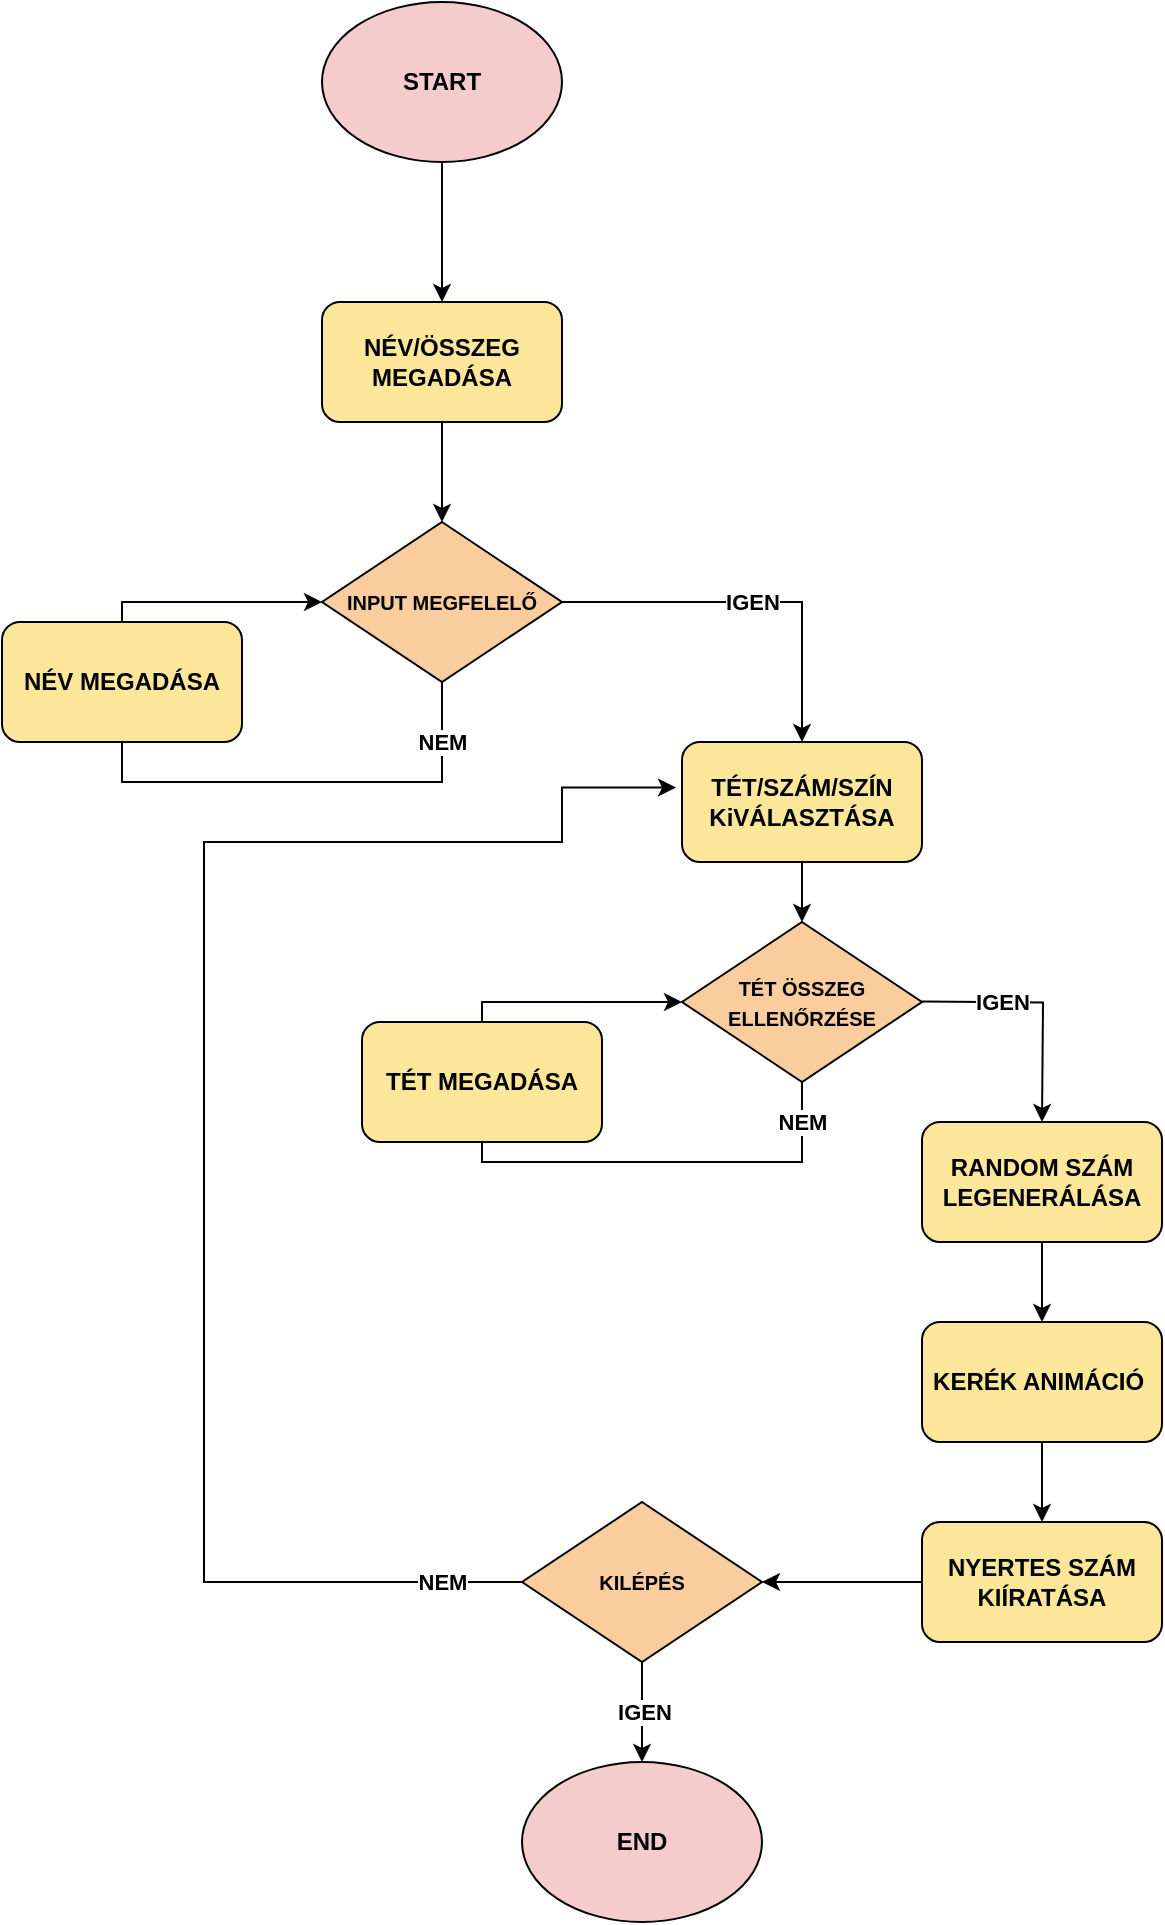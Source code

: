 <mxfile version="25.0.1" pages="2">
  <diagram name="1 oldal" id="Z7JoF9Mt8MUnc5SsNRck">
    <mxGraphModel dx="3585" dy="1845" grid="1" gridSize="10" guides="1" tooltips="1" connect="1" arrows="1" fold="1" page="1" pageScale="1" pageWidth="827" pageHeight="1169" math="0" shadow="0">
      <root>
        <mxCell id="0" />
        <mxCell id="1" parent="0" />
        <mxCell id="GdVLOWbao8yWo_O-EaV6-11" style="edgeStyle=orthogonalEdgeStyle;rounded=0;orthogonalLoop=1;jettySize=auto;html=1;entryX=0.5;entryY=0;entryDx=0;entryDy=0;" parent="1" source="GdVLOWbao8yWo_O-EaV6-4" target="GdVLOWbao8yWo_O-EaV6-6" edge="1">
          <mxGeometry relative="1" as="geometry" />
        </mxCell>
        <mxCell id="GdVLOWbao8yWo_O-EaV6-4" value="&lt;b&gt;START&lt;/b&gt;" style="ellipse;whiteSpace=wrap;html=1;fillColor=#f4cccb;" parent="1" vertex="1">
          <mxGeometry x="340" y="40" width="120" height="80" as="geometry" />
        </mxCell>
        <mxCell id="GdVLOWbao8yWo_O-EaV6-10" style="edgeStyle=orthogonalEdgeStyle;rounded=0;orthogonalLoop=1;jettySize=auto;html=1;entryX=0.5;entryY=0;entryDx=0;entryDy=0;" parent="1" source="GdVLOWbao8yWo_O-EaV6-6" target="GdVLOWbao8yWo_O-EaV6-8" edge="1">
          <mxGeometry relative="1" as="geometry" />
        </mxCell>
        <mxCell id="GdVLOWbao8yWo_O-EaV6-6" value="NÉV/ÖSSZEG&lt;br&gt;MEGADÁSA" style="rounded=1;whiteSpace=wrap;html=1;fontStyle=1;fillColor=#fbe69a;" parent="1" vertex="1">
          <mxGeometry x="340" y="190" width="120" height="60" as="geometry" />
        </mxCell>
        <mxCell id="GdVLOWbao8yWo_O-EaV6-12" value="NEM" style="edgeStyle=orthogonalEdgeStyle;rounded=0;orthogonalLoop=1;jettySize=auto;html=1;entryX=0;entryY=0.5;entryDx=0;entryDy=0;fontStyle=1" parent="1" source="GdVLOWbao8yWo_O-EaV6-8" target="GdVLOWbao8yWo_O-EaV6-8" edge="1">
          <mxGeometry x="-0.85" relative="1" as="geometry">
            <mxPoint x="280" y="220" as="targetPoint" />
            <Array as="points">
              <mxPoint x="400" y="430" />
              <mxPoint x="240" y="430" />
              <mxPoint x="240" y="340" />
            </Array>
            <mxPoint as="offset" />
          </mxGeometry>
        </mxCell>
        <mxCell id="GdVLOWbao8yWo_O-EaV6-15" value="IGEN" style="edgeStyle=orthogonalEdgeStyle;rounded=0;orthogonalLoop=1;jettySize=auto;html=1;entryX=0.5;entryY=0;entryDx=0;entryDy=0;fontStyle=1" parent="1" source="GdVLOWbao8yWo_O-EaV6-8" target="GdVLOWbao8yWo_O-EaV6-14" edge="1">
          <mxGeometry relative="1" as="geometry">
            <mxPoint as="offset" />
          </mxGeometry>
        </mxCell>
        <mxCell id="GdVLOWbao8yWo_O-EaV6-8" value="&lt;font style=&quot;font-size: 10px;&quot;&gt;INPUT MEGFELELŐ&lt;/font&gt;" style="rhombus;whiteSpace=wrap;html=1;fillColor=#facd9f;fontStyle=1" parent="1" vertex="1">
          <mxGeometry x="340" y="300" width="120" height="80" as="geometry" />
        </mxCell>
        <mxCell id="GdVLOWbao8yWo_O-EaV6-17" style="edgeStyle=orthogonalEdgeStyle;rounded=0;orthogonalLoop=1;jettySize=auto;html=1;entryX=0.5;entryY=0;entryDx=0;entryDy=0;" parent="1" source="GdVLOWbao8yWo_O-EaV6-14" target="GdVLOWbao8yWo_O-EaV6-16" edge="1">
          <mxGeometry relative="1" as="geometry" />
        </mxCell>
        <mxCell id="GdVLOWbao8yWo_O-EaV6-14" value="TÉT/SZÁM/SZÍN&lt;br&gt;KiVÁLASZTÁSA" style="rounded=1;whiteSpace=wrap;html=1;fillColor=#fbe69a;strokeColor=#000000;fontStyle=1" parent="1" vertex="1">
          <mxGeometry x="520" y="410" width="120" height="60" as="geometry" />
        </mxCell>
        <mxCell id="GdVLOWbao8yWo_O-EaV6-30" value="NEM" style="edgeStyle=orthogonalEdgeStyle;rounded=0;orthogonalLoop=1;jettySize=auto;html=1;entryX=0;entryY=0.5;entryDx=0;entryDy=0;fontStyle=1" parent="1" source="GdVLOWbao8yWo_O-EaV6-16" target="GdVLOWbao8yWo_O-EaV6-16" edge="1">
          <mxGeometry x="-0.895" relative="1" as="geometry">
            <mxPoint x="460" y="540" as="targetPoint" />
            <Array as="points">
              <mxPoint x="580" y="620" />
              <mxPoint x="420" y="620" />
              <mxPoint x="420" y="540" />
            </Array>
            <mxPoint as="offset" />
          </mxGeometry>
        </mxCell>
        <mxCell id="GdVLOWbao8yWo_O-EaV6-39" value="IGEN" style="edgeStyle=orthogonalEdgeStyle;rounded=0;orthogonalLoop=1;jettySize=auto;html=1;fontStyle=1" parent="1" edge="1">
          <mxGeometry x="-0.335" relative="1" as="geometry">
            <mxPoint x="700" y="600" as="targetPoint" />
            <mxPoint x="640.0" y="539.75" as="sourcePoint" />
            <mxPoint as="offset" />
          </mxGeometry>
        </mxCell>
        <mxCell id="GdVLOWbao8yWo_O-EaV6-16" value="&lt;font style=&quot;font-size: 10px;&quot;&gt;TÉT ÖSSZEG ELLENŐRZÉSE&lt;/font&gt;" style="rhombus;whiteSpace=wrap;html=1;fillColor=#facd9f;fontStyle=1" parent="1" vertex="1">
          <mxGeometry x="520" y="500" width="120" height="80" as="geometry" />
        </mxCell>
        <mxCell id="GdVLOWbao8yWo_O-EaV6-23" style="edgeStyle=orthogonalEdgeStyle;rounded=0;orthogonalLoop=1;jettySize=auto;html=1;entryX=0.5;entryY=0;entryDx=0;entryDy=0;" parent="1" source="GdVLOWbao8yWo_O-EaV6-19" target="GdVLOWbao8yWo_O-EaV6-22" edge="1">
          <mxGeometry relative="1" as="geometry" />
        </mxCell>
        <mxCell id="GdVLOWbao8yWo_O-EaV6-19" value="RANDOM SZÁM LEGENERÁLÁSA" style="rounded=1;whiteSpace=wrap;html=1;fillColor=#fbe69a;strokeColor=#000000;fontStyle=1" parent="1" vertex="1">
          <mxGeometry x="640" y="600" width="120" height="60" as="geometry" />
        </mxCell>
        <mxCell id="GdVLOWbao8yWo_O-EaV6-20" style="edgeStyle=orthogonalEdgeStyle;rounded=0;orthogonalLoop=1;jettySize=auto;html=1;exitX=0.5;exitY=1;exitDx=0;exitDy=0;" parent="1" source="GdVLOWbao8yWo_O-EaV6-16" target="GdVLOWbao8yWo_O-EaV6-16" edge="1">
          <mxGeometry relative="1" as="geometry" />
        </mxCell>
        <mxCell id="GdVLOWbao8yWo_O-EaV6-28" style="edgeStyle=orthogonalEdgeStyle;rounded=0;orthogonalLoop=1;jettySize=auto;html=1;entryX=0.5;entryY=0;entryDx=0;entryDy=0;" parent="1" source="GdVLOWbao8yWo_O-EaV6-22" target="GdVLOWbao8yWo_O-EaV6-24" edge="1">
          <mxGeometry relative="1" as="geometry" />
        </mxCell>
        <mxCell id="GdVLOWbao8yWo_O-EaV6-22" value="KERÉK ANIMÁCIÓ&amp;nbsp;" style="rounded=1;whiteSpace=wrap;html=1;fillColor=#fbe69a;strokeColor=#000000;fontStyle=1" parent="1" vertex="1">
          <mxGeometry x="640" y="700" width="120" height="60" as="geometry" />
        </mxCell>
        <mxCell id="GdVLOWbao8yWo_O-EaV6-43" style="edgeStyle=orthogonalEdgeStyle;rounded=0;orthogonalLoop=1;jettySize=auto;html=1;entryX=1;entryY=0.5;entryDx=0;entryDy=0;" parent="1" source="GdVLOWbao8yWo_O-EaV6-24" target="GdVLOWbao8yWo_O-EaV6-42" edge="1">
          <mxGeometry relative="1" as="geometry" />
        </mxCell>
        <mxCell id="GdVLOWbao8yWo_O-EaV6-24" value="NYERTES SZÁM KIÍRATÁSA" style="rounded=1;whiteSpace=wrap;html=1;fillColor=#fbe69a;strokeColor=#000000;fontStyle=1" parent="1" vertex="1">
          <mxGeometry x="640" y="800" width="120" height="60" as="geometry" />
        </mxCell>
        <mxCell id="GdVLOWbao8yWo_O-EaV6-34" value="TÉT MEGADÁSA" style="rounded=1;whiteSpace=wrap;html=1;fillColor=#fbe69a;strokeColor=#000000;fontStyle=1" parent="1" vertex="1">
          <mxGeometry x="360" y="550" width="120" height="60" as="geometry" />
        </mxCell>
        <mxCell id="GdVLOWbao8yWo_O-EaV6-40" value="NÉV MEGADÁSA" style="rounded=1;whiteSpace=wrap;html=1;fillColor=#fbe69a;strokeColor=#000000;fontStyle=1" parent="1" vertex="1">
          <mxGeometry x="180" y="350" width="120" height="60" as="geometry" />
        </mxCell>
        <mxCell id="GdVLOWbao8yWo_O-EaV6-44" value="IGEN" style="edgeStyle=orthogonalEdgeStyle;rounded=0;orthogonalLoop=1;jettySize=auto;html=1;fontStyle=1" parent="1" source="GdVLOWbao8yWo_O-EaV6-42" edge="1">
          <mxGeometry relative="1" as="geometry">
            <mxPoint x="500" y="920" as="targetPoint" />
          </mxGeometry>
        </mxCell>
        <mxCell id="GdVLOWbao8yWo_O-EaV6-46" value="NEM" style="edgeStyle=orthogonalEdgeStyle;rounded=0;orthogonalLoop=1;jettySize=auto;html=1;entryX=-0.025;entryY=0.38;entryDx=0;entryDy=0;entryPerimeter=0;fontStyle=1" parent="1" source="GdVLOWbao8yWo_O-EaV6-42" target="GdVLOWbao8yWo_O-EaV6-14" edge="1">
          <mxGeometry x="-0.899" relative="1" as="geometry">
            <mxPoint x="280" y="460" as="targetPoint" />
            <Array as="points">
              <mxPoint x="281" y="830" />
              <mxPoint x="281" y="460" />
              <mxPoint x="460" y="460" />
              <mxPoint x="460" y="433" />
            </Array>
            <mxPoint as="offset" />
          </mxGeometry>
        </mxCell>
        <mxCell id="GdVLOWbao8yWo_O-EaV6-42" value="&lt;font style=&quot;font-size: 10px;&quot;&gt;KILÉPÉS&lt;/font&gt;" style="rhombus;whiteSpace=wrap;html=1;fillColor=#facd9f;fontStyle=1" parent="1" vertex="1">
          <mxGeometry x="440" y="790" width="120" height="80" as="geometry" />
        </mxCell>
        <mxCell id="GdVLOWbao8yWo_O-EaV6-45" value="&lt;b&gt;END&lt;/b&gt;" style="ellipse;whiteSpace=wrap;html=1;fillColor=#f4cccb;" parent="1" vertex="1">
          <mxGeometry x="440" y="920" width="120" height="80" as="geometry" />
        </mxCell>
      </root>
    </mxGraphModel>
  </diagram>
  <diagram id="ReeC68f05V3XnxSyLePB" name="2 oldal">
    <mxGraphModel dx="819" dy="422" grid="1" gridSize="10" guides="1" tooltips="1" connect="1" arrows="1" fold="1" page="1" pageScale="1" pageWidth="827" pageHeight="1169" math="0" shadow="0">
      <root>
        <mxCell id="0" />
        <mxCell id="1" parent="0" />
        <mxCell id="iR67hdQhVivsL5V8t71x-1" style="edgeStyle=orthogonalEdgeStyle;rounded=0;orthogonalLoop=1;jettySize=auto;html=1;entryX=0.5;entryY=0;entryDx=0;entryDy=0;" edge="1" parent="1" source="iR67hdQhVivsL5V8t71x-2">
          <mxGeometry relative="1" as="geometry">
            <mxPoint x="400" y="280" as="targetPoint" />
          </mxGeometry>
        </mxCell>
        <mxCell id="iR67hdQhVivsL5V8t71x-2" value="&lt;b&gt;START&lt;/b&gt;" style="ellipse;whiteSpace=wrap;html=1;fillColor=#f4cccb;" vertex="1" parent="1">
          <mxGeometry x="340" y="40" width="120" height="80" as="geometry" />
        </mxCell>
        <mxCell id="iR67hdQhVivsL5V8t71x-3" style="edgeStyle=orthogonalEdgeStyle;rounded=0;orthogonalLoop=1;jettySize=auto;html=1;entryX=0.5;entryY=0;entryDx=0;entryDy=0;" edge="1" parent="1">
          <mxGeometry relative="1" as="geometry">
            <mxPoint x="399.71" y="240" as="sourcePoint" />
            <mxPoint x="399.71" y="380" as="targetPoint" />
          </mxGeometry>
        </mxCell>
        <mxCell id="iR67hdQhVivsL5V8t71x-6" value="IGEN" style="edgeStyle=orthogonalEdgeStyle;rounded=0;orthogonalLoop=1;jettySize=auto;html=1;entryX=0.5;entryY=0;entryDx=0;entryDy=0;fontStyle=1" edge="1" parent="1" source="iR67hdQhVivsL5V8t71x-7">
          <mxGeometry relative="1" as="geometry">
            <mxPoint as="offset" />
            <mxPoint x="580" y="590" as="targetPoint" />
          </mxGeometry>
        </mxCell>
        <mxCell id="iR67hdQhVivsL5V8t71x-32" style="edgeStyle=orthogonalEdgeStyle;rounded=0;orthogonalLoop=1;jettySize=auto;html=1;entryX=0.407;entryY=0.963;entryDx=0;entryDy=0;entryPerimeter=0;" edge="1" parent="1" source="iR67hdQhVivsL5V8t71x-7" target="iR67hdQhVivsL5V8t71x-30">
          <mxGeometry relative="1" as="geometry">
            <mxPoint x="220" y="630" as="targetPoint" />
            <Array as="points">
              <mxPoint x="400" y="620" />
              <mxPoint x="229" y="620" />
            </Array>
          </mxGeometry>
        </mxCell>
        <mxCell id="iR67hdQhVivsL5V8t71x-7" value="&lt;font style=&quot;font-size: 9px;&quot;&gt;if (int.TryParse(usrBal))&lt;/font&gt;" style="rhombus;whiteSpace=wrap;html=1;fillColor=#facd9f;fontStyle=1" vertex="1" parent="1">
          <mxGeometry x="340" y="480" width="120" height="80" as="geometry" />
        </mxCell>
        <mxCell id="iR67hdQhVivsL5V8t71x-8" style="edgeStyle=orthogonalEdgeStyle;rounded=0;orthogonalLoop=1;jettySize=auto;html=1;entryX=0.5;entryY=0;entryDx=0;entryDy=0;" edge="1" parent="1">
          <mxGeometry relative="1" as="geometry">
            <mxPoint x="580.029" y="650" as="sourcePoint" />
            <mxPoint x="580" y="680" as="targetPoint" />
          </mxGeometry>
        </mxCell>
        <mxCell id="iR67hdQhVivsL5V8t71x-11" value="IGEN" style="edgeStyle=orthogonalEdgeStyle;rounded=0;orthogonalLoop=1;jettySize=auto;html=1;fontStyle=1" edge="1" parent="1">
          <mxGeometry x="-0.335" relative="1" as="geometry">
            <mxPoint x="740" y="1140" as="targetPoint" />
            <mxPoint x="680.0" y="1079.75" as="sourcePoint" />
            <mxPoint as="offset" />
          </mxGeometry>
        </mxCell>
        <mxCell id="iR67hdQhVivsL5V8t71x-13" style="edgeStyle=orthogonalEdgeStyle;rounded=0;orthogonalLoop=1;jettySize=auto;html=1;entryX=0.5;entryY=0;entryDx=0;entryDy=0;" edge="1" parent="1">
          <mxGeometry relative="1" as="geometry">
            <mxPoint x="740" y="1200" as="sourcePoint" />
            <mxPoint x="740" y="1240" as="targetPoint" />
          </mxGeometry>
        </mxCell>
        <mxCell id="iR67hdQhVivsL5V8t71x-15" style="edgeStyle=orthogonalEdgeStyle;rounded=0;orthogonalLoop=1;jettySize=auto;html=1;exitX=0.5;exitY=1;exitDx=0;exitDy=0;" edge="1" parent="1">
          <mxGeometry relative="1" as="geometry">
            <mxPoint x="580" y="760" as="sourcePoint" />
            <mxPoint x="580" y="760" as="targetPoint" />
          </mxGeometry>
        </mxCell>
        <mxCell id="iR67hdQhVivsL5V8t71x-16" style="edgeStyle=orthogonalEdgeStyle;rounded=0;orthogonalLoop=1;jettySize=auto;html=1;entryX=0.5;entryY=0;entryDx=0;entryDy=0;" edge="1" parent="1">
          <mxGeometry relative="1" as="geometry">
            <mxPoint x="740" y="1300" as="sourcePoint" />
            <mxPoint x="740" y="1340" as="targetPoint" />
          </mxGeometry>
        </mxCell>
        <mxCell id="iR67hdQhVivsL5V8t71x-17" value="KERÉK ANIMÁCIÓ&amp;nbsp;" style="rounded=1;whiteSpace=wrap;html=1;fillColor=#fbe69a;strokeColor=#000000;fontStyle=1" vertex="1" parent="1">
          <mxGeometry x="680" y="1060" width="120" height="60" as="geometry" />
        </mxCell>
        <mxCell id="iR67hdQhVivsL5V8t71x-18" style="edgeStyle=orthogonalEdgeStyle;rounded=0;orthogonalLoop=1;jettySize=auto;html=1;entryX=1;entryY=0.5;entryDx=0;entryDy=0;" edge="1" parent="1" target="iR67hdQhVivsL5V8t71x-24">
          <mxGeometry relative="1" as="geometry">
            <mxPoint x="640" y="1010" as="sourcePoint" />
          </mxGeometry>
        </mxCell>
        <mxCell id="iR67hdQhVivsL5V8t71x-19" value="NYERTES SZÁM KIÍRATÁSA" style="rounded=1;whiteSpace=wrap;html=1;fillColor=#fbe69a;strokeColor=#000000;fontStyle=1" vertex="1" parent="1">
          <mxGeometry x="680" y="1160" width="120" height="60" as="geometry" />
        </mxCell>
        <mxCell id="iR67hdQhVivsL5V8t71x-22" value="IGEN" style="edgeStyle=orthogonalEdgeStyle;rounded=0;orthogonalLoop=1;jettySize=auto;html=1;fontStyle=1" edge="1" parent="1" source="iR67hdQhVivsL5V8t71x-24">
          <mxGeometry relative="1" as="geometry">
            <mxPoint x="500" y="1100" as="targetPoint" />
          </mxGeometry>
        </mxCell>
        <mxCell id="iR67hdQhVivsL5V8t71x-24" value="&lt;font style=&quot;font-size: 10px;&quot;&gt;KILÉPÉS&lt;/font&gt;" style="rhombus;whiteSpace=wrap;html=1;fillColor=#facd9f;fontStyle=1" vertex="1" parent="1">
          <mxGeometry x="440" y="970" width="120" height="80" as="geometry" />
        </mxCell>
        <mxCell id="iR67hdQhVivsL5V8t71x-25" value="&lt;b&gt;END&lt;/b&gt;" style="ellipse;whiteSpace=wrap;html=1;fillColor=#f4cccb;" vertex="1" parent="1">
          <mxGeometry x="440" y="1100" width="120" height="80" as="geometry" />
        </mxCell>
        <mxCell id="iR67hdQhVivsL5V8t71x-27" value="&lt;b&gt;usrName&lt;/b&gt;" style="shape=parallelogram;perimeter=parallelogramPerimeter;whiteSpace=wrap;html=1;fixedSize=1;fillColor=#dae8fc;strokeColor=#6c8ebf;" vertex="1" parent="1">
          <mxGeometry x="340" y="280" width="120" height="60" as="geometry" />
        </mxCell>
        <mxCell id="iR67hdQhVivsL5V8t71x-29" style="edgeStyle=orthogonalEdgeStyle;rounded=0;orthogonalLoop=1;jettySize=auto;html=1;entryX=0.5;entryY=0;entryDx=0;entryDy=0;" edge="1" parent="1" source="iR67hdQhVivsL5V8t71x-28" target="iR67hdQhVivsL5V8t71x-7">
          <mxGeometry relative="1" as="geometry" />
        </mxCell>
        <mxCell id="iR67hdQhVivsL5V8t71x-28" value="&lt;b&gt;usrBal&lt;/b&gt;" style="shape=parallelogram;perimeter=parallelogramPerimeter;whiteSpace=wrap;html=1;fixedSize=1;fillColor=#dae8fc;strokeColor=#6c8ebf;" vertex="1" parent="1">
          <mxGeometry x="340" y="380" width="120" height="60" as="geometry" />
        </mxCell>
        <mxCell id="iR67hdQhVivsL5V8t71x-39" style="edgeStyle=orthogonalEdgeStyle;rounded=0;orthogonalLoop=1;jettySize=auto;html=1;" edge="1" parent="1">
          <mxGeometry relative="1" as="geometry">
            <mxPoint x="340" y="520" as="targetPoint" />
            <mxPoint x="280" y="540" as="sourcePoint" />
            <Array as="points">
              <mxPoint x="230" y="540" />
              <mxPoint x="230" y="520" />
            </Array>
          </mxGeometry>
        </mxCell>
        <mxCell id="iR67hdQhVivsL5V8t71x-30" value="&lt;b&gt;usrBal&lt;/b&gt;" style="shape=parallelogram;perimeter=parallelogramPerimeter;whiteSpace=wrap;html=1;fixedSize=1;fillColor=#dae8fc;strokeColor=#6c8ebf;" vertex="1" parent="1">
          <mxGeometry x="180" y="540" width="120" height="60" as="geometry" />
        </mxCell>
        <mxCell id="iR67hdQhVivsL5V8t71x-43" value="&lt;b&gt;usrBet&lt;/b&gt;" style="shape=parallelogram;perimeter=parallelogramPerimeter;whiteSpace=wrap;html=1;fixedSize=1;fillColor=#dae8fc;strokeColor=#6c8ebf;" vertex="1" parent="1">
          <mxGeometry x="520" y="590" width="120" height="60" as="geometry" />
        </mxCell>
        <mxCell id="iR67hdQhVivsL5V8t71x-47" style="edgeStyle=orthogonalEdgeStyle;rounded=0;orthogonalLoop=1;jettySize=auto;html=1;entryX=0.5;entryY=0;entryDx=0;entryDy=0;" edge="1" parent="1" source="iR67hdQhVivsL5V8t71x-44" target="iR67hdQhVivsL5V8t71x-45">
          <mxGeometry relative="1" as="geometry" />
        </mxCell>
        <mxCell id="iR67hdQhVivsL5V8t71x-44" value="usrBal &lt;font style=&quot;font-size: 17px;&quot;&gt;-&lt;/font&gt;=&amp;nbsp; usrBet&amp;nbsp;" style="rounded=1;whiteSpace=wrap;html=1;fillColor=#fbe69a;strokeColor=#000000;fontStyle=1" vertex="1" parent="1">
          <mxGeometry x="520" y="680" width="120" height="60" as="geometry" />
        </mxCell>
        <mxCell id="iR67hdQhVivsL5V8t71x-49" style="edgeStyle=orthogonalEdgeStyle;rounded=0;orthogonalLoop=1;jettySize=auto;html=1;entryX=0.429;entryY=1.005;entryDx=0;entryDy=0;entryPerimeter=0;" edge="1" parent="1" source="iR67hdQhVivsL5V8t71x-45" target="iR67hdQhVivsL5V8t71x-48">
          <mxGeometry relative="1" as="geometry">
            <mxPoint x="420" y="860" as="targetPoint" />
            <Array as="points">
              <mxPoint x="580" y="860" />
              <mxPoint x="421" y="860" />
            </Array>
          </mxGeometry>
        </mxCell>
        <mxCell id="iR67hdQhVivsL5V8t71x-45" value="&lt;span style=&quot;font-size: 10px;&quot;&gt;if (userBet &amp;gt; usrBal)&lt;/span&gt;" style="rhombus;whiteSpace=wrap;html=1;fillColor=#facd9f;fontStyle=1" vertex="1" parent="1">
          <mxGeometry x="520" y="760" width="120" height="80" as="geometry" />
        </mxCell>
        <mxCell id="iR67hdQhVivsL5V8t71x-50" style="edgeStyle=orthogonalEdgeStyle;rounded=0;orthogonalLoop=1;jettySize=auto;html=1;entryX=0;entryY=0.5;entryDx=0;entryDy=0;" edge="1" parent="1" source="iR67hdQhVivsL5V8t71x-48" target="iR67hdQhVivsL5V8t71x-45">
          <mxGeometry relative="1" as="geometry" />
        </mxCell>
        <mxCell id="iR67hdQhVivsL5V8t71x-48" value="&lt;b&gt;usrBet&lt;/b&gt;" style="shape=parallelogram;perimeter=parallelogramPerimeter;whiteSpace=wrap;html=1;fixedSize=1;fillColor=#dae8fc;strokeColor=#6c8ebf;" vertex="1" parent="1">
          <mxGeometry x="370" y="770" width="120" height="60" as="geometry" />
        </mxCell>
      </root>
    </mxGraphModel>
  </diagram>
</mxfile>
